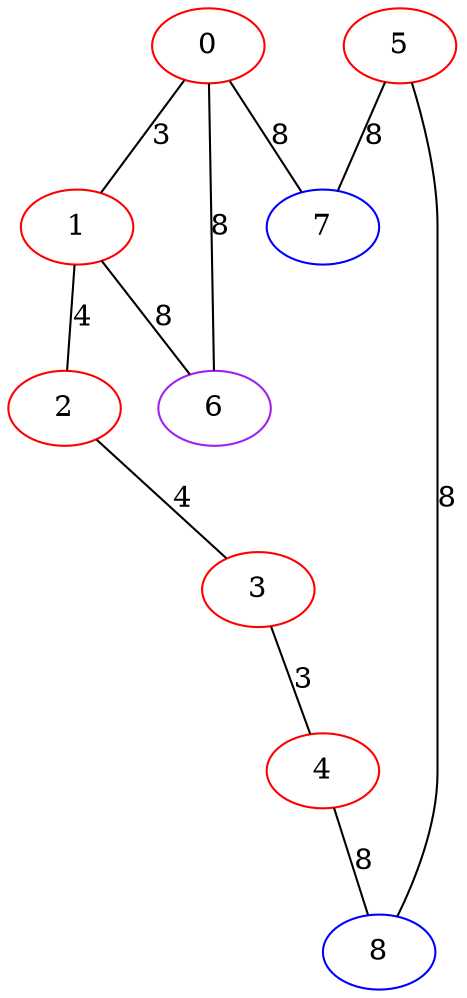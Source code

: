 graph "" {
0 [color=red, weight=1];
1 [color=red, weight=1];
2 [color=red, weight=1];
3 [color=red, weight=1];
4 [color=red, weight=1];
5 [color=red, weight=1];
6 [color=purple, weight=4];
7 [color=blue, weight=3];
8 [color=blue, weight=3];
0 -- 1  [key=0, label=3];
0 -- 6  [key=0, label=8];
0 -- 7  [key=0, label=8];
1 -- 2  [key=0, label=4];
1 -- 6  [key=0, label=8];
2 -- 3  [key=0, label=4];
3 -- 4  [key=0, label=3];
4 -- 8  [key=0, label=8];
5 -- 8  [key=0, label=8];
5 -- 7  [key=0, label=8];
}
